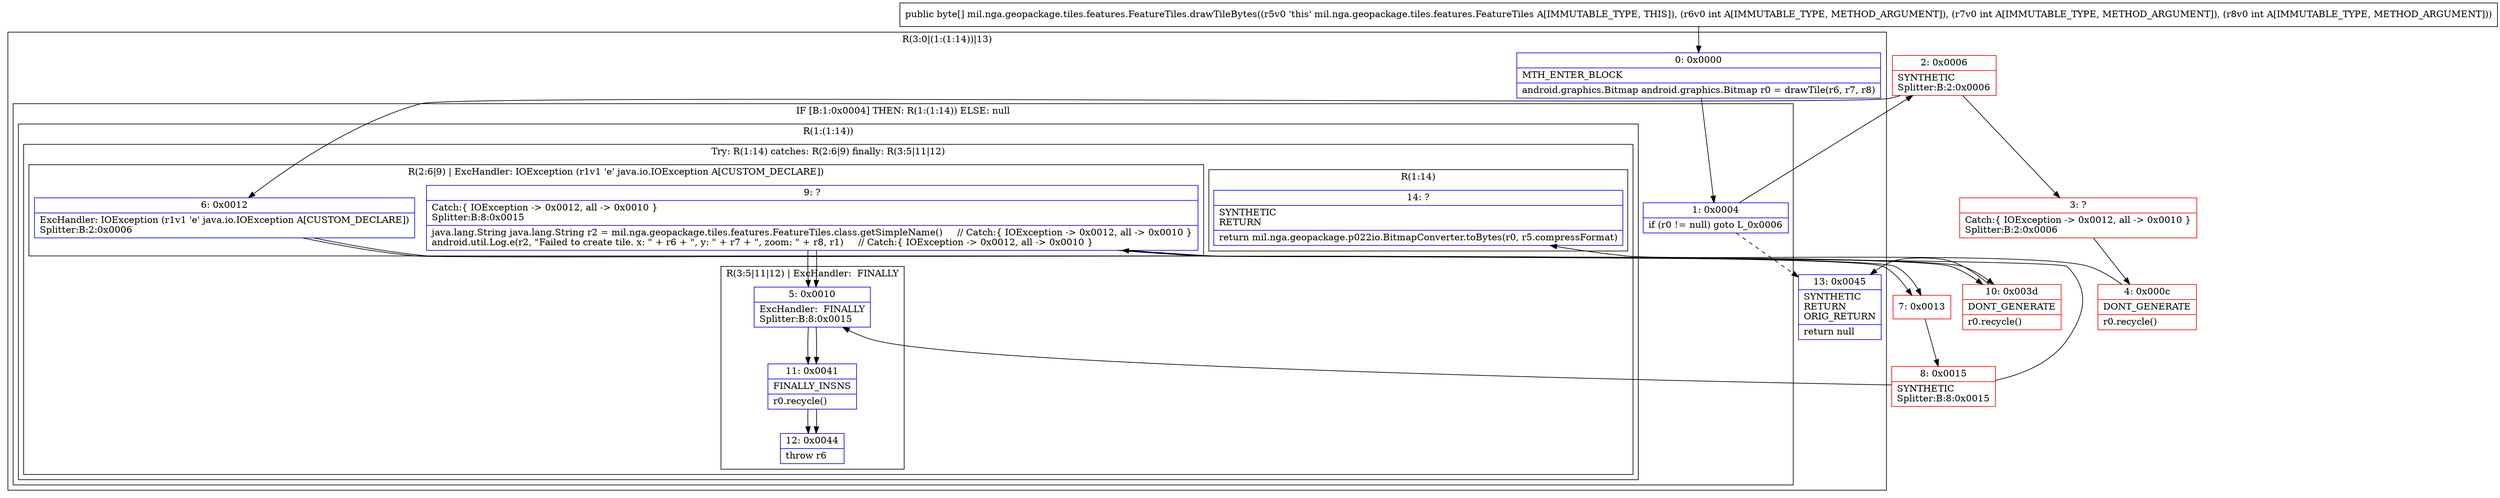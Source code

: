 digraph "CFG formil.nga.geopackage.tiles.features.FeatureTiles.drawTileBytes(III)[B" {
subgraph cluster_Region_1652193421 {
label = "R(3:0|(1:(1:14))|13)";
node [shape=record,color=blue];
Node_0 [shape=record,label="{0\:\ 0x0000|MTH_ENTER_BLOCK\l|android.graphics.Bitmap android.graphics.Bitmap r0 = drawTile(r6, r7, r8)\l}"];
subgraph cluster_IfRegion_162194565 {
label = "IF [B:1:0x0004] THEN: R(1:(1:14)) ELSE: null";
node [shape=record,color=blue];
Node_1 [shape=record,label="{1\:\ 0x0004|if (r0 != null) goto L_0x0006\l}"];
subgraph cluster_Region_348036087 {
label = "R(1:(1:14))";
node [shape=record,color=blue];
subgraph cluster_TryCatchRegion_447963386 {
label = "Try: R(1:14) catches: R(2:6|9) finally: R(3:5|11|12)";
node [shape=record,color=blue];
subgraph cluster_Region_1795823894 {
label = "R(1:14)";
node [shape=record,color=blue];
Node_14 [shape=record,label="{14\:\ ?|SYNTHETIC\lRETURN\l|return mil.nga.geopackage.p022io.BitmapConverter.toBytes(r0, r5.compressFormat)\l}"];
}
subgraph cluster_Region_998460297 {
label = "R(2:6|9) | ExcHandler: IOException (r1v1 'e' java.io.IOException A[CUSTOM_DECLARE])\l";
node [shape=record,color=blue];
Node_6 [shape=record,label="{6\:\ 0x0012|ExcHandler: IOException (r1v1 'e' java.io.IOException A[CUSTOM_DECLARE])\lSplitter:B:2:0x0006\l}"];
Node_9 [shape=record,label="{9\:\ ?|Catch:\{ IOException \-\> 0x0012, all \-\> 0x0010 \}\lSplitter:B:8:0x0015\l|java.lang.String java.lang.String r2 = mil.nga.geopackage.tiles.features.FeatureTiles.class.getSimpleName()     \/\/ Catch:\{ IOException \-\> 0x0012, all \-\> 0x0010 \}\landroid.util.Log.e(r2, \"Failed to create tile. x: \" + r6 + \", y: \" + r7 + \", zoom: \" + r8, r1)     \/\/ Catch:\{ IOException \-\> 0x0012, all \-\> 0x0010 \}\l}"];
}
subgraph cluster_Region_168617045 {
label = "R(3:5|11|12) | ExcHandler:  FINALLY\l";
node [shape=record,color=blue];
Node_5 [shape=record,label="{5\:\ 0x0010|ExcHandler:  FINALLY\lSplitter:B:8:0x0015\l}"];
Node_11 [shape=record,label="{11\:\ 0x0041|FINALLY_INSNS\l|r0.recycle()\l}"];
Node_12 [shape=record,label="{12\:\ 0x0044|throw r6\l}"];
}
}
}
}
Node_13 [shape=record,label="{13\:\ 0x0045|SYNTHETIC\lRETURN\lORIG_RETURN\l|return null\l}"];
}
subgraph cluster_Region_998460297 {
label = "R(2:6|9) | ExcHandler: IOException (r1v1 'e' java.io.IOException A[CUSTOM_DECLARE])\l";
node [shape=record,color=blue];
Node_6 [shape=record,label="{6\:\ 0x0012|ExcHandler: IOException (r1v1 'e' java.io.IOException A[CUSTOM_DECLARE])\lSplitter:B:2:0x0006\l}"];
Node_9 [shape=record,label="{9\:\ ?|Catch:\{ IOException \-\> 0x0012, all \-\> 0x0010 \}\lSplitter:B:8:0x0015\l|java.lang.String java.lang.String r2 = mil.nga.geopackage.tiles.features.FeatureTiles.class.getSimpleName()     \/\/ Catch:\{ IOException \-\> 0x0012, all \-\> 0x0010 \}\landroid.util.Log.e(r2, \"Failed to create tile. x: \" + r6 + \", y: \" + r7 + \", zoom: \" + r8, r1)     \/\/ Catch:\{ IOException \-\> 0x0012, all \-\> 0x0010 \}\l}"];
}
subgraph cluster_Region_168617045 {
label = "R(3:5|11|12) | ExcHandler:  FINALLY\l";
node [shape=record,color=blue];
Node_5 [shape=record,label="{5\:\ 0x0010|ExcHandler:  FINALLY\lSplitter:B:8:0x0015\l}"];
Node_11 [shape=record,label="{11\:\ 0x0041|FINALLY_INSNS\l|r0.recycle()\l}"];
Node_12 [shape=record,label="{12\:\ 0x0044|throw r6\l}"];
}
Node_2 [shape=record,color=red,label="{2\:\ 0x0006|SYNTHETIC\lSplitter:B:2:0x0006\l}"];
Node_3 [shape=record,color=red,label="{3\:\ ?|Catch:\{ IOException \-\> 0x0012, all \-\> 0x0010 \}\lSplitter:B:2:0x0006\l}"];
Node_4 [shape=record,color=red,label="{4\:\ 0x000c|DONT_GENERATE\l|r0.recycle()\l}"];
Node_7 [shape=record,color=red,label="{7\:\ 0x0013}"];
Node_8 [shape=record,color=red,label="{8\:\ 0x0015|SYNTHETIC\lSplitter:B:8:0x0015\l}"];
Node_10 [shape=record,color=red,label="{10\:\ 0x003d|DONT_GENERATE\l|r0.recycle()\l}"];
MethodNode[shape=record,label="{public byte[] mil.nga.geopackage.tiles.features.FeatureTiles.drawTileBytes((r5v0 'this' mil.nga.geopackage.tiles.features.FeatureTiles A[IMMUTABLE_TYPE, THIS]), (r6v0 int A[IMMUTABLE_TYPE, METHOD_ARGUMENT]), (r7v0 int A[IMMUTABLE_TYPE, METHOD_ARGUMENT]), (r8v0 int A[IMMUTABLE_TYPE, METHOD_ARGUMENT])) }"];
MethodNode -> Node_0;
Node_0 -> Node_1;
Node_1 -> Node_2;
Node_1 -> Node_13[style=dashed];
Node_6 -> Node_7;
Node_9 -> Node_10;
Node_9 -> Node_5;
Node_5 -> Node_11;
Node_11 -> Node_12;
Node_6 -> Node_7;
Node_9 -> Node_10;
Node_9 -> Node_5;
Node_5 -> Node_11;
Node_11 -> Node_12;
Node_2 -> Node_3;
Node_2 -> Node_6;
Node_3 -> Node_4;
Node_4 -> Node_14;
Node_7 -> Node_8;
Node_8 -> Node_9;
Node_8 -> Node_5;
Node_10 -> Node_13;
}

